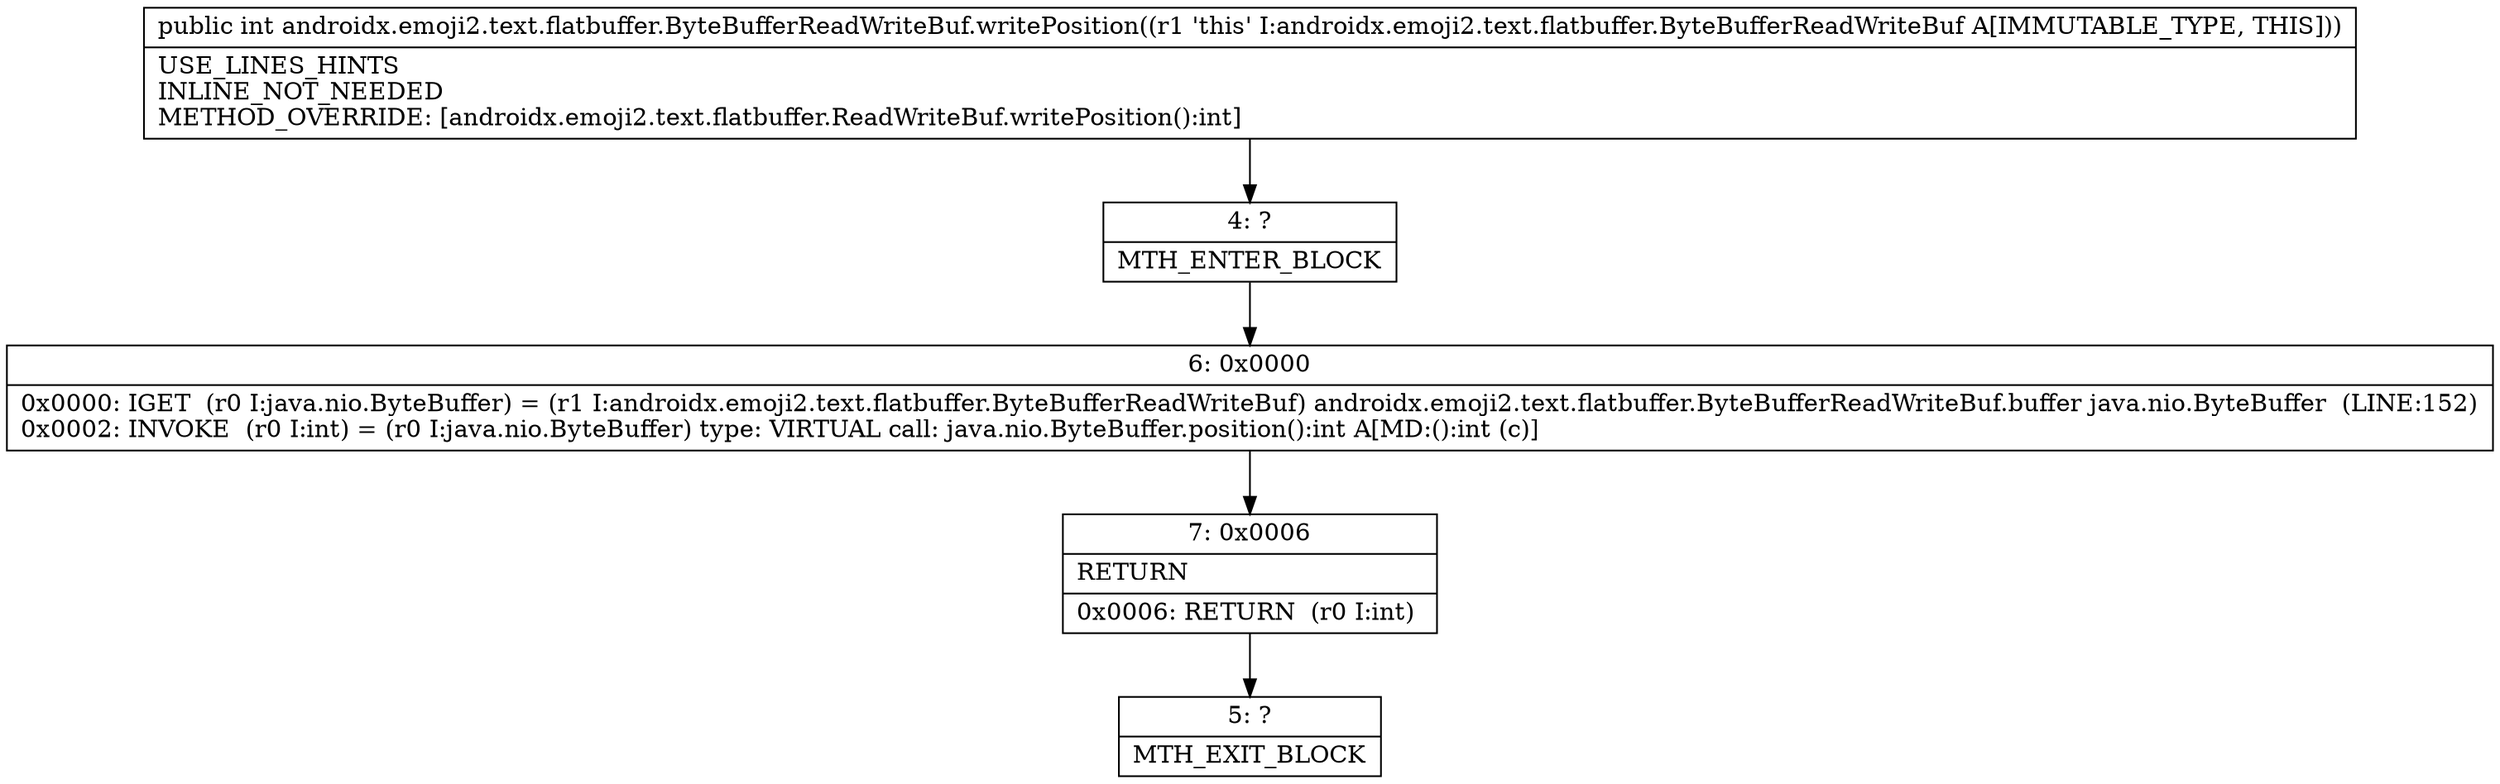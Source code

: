digraph "CFG forandroidx.emoji2.text.flatbuffer.ByteBufferReadWriteBuf.writePosition()I" {
Node_4 [shape=record,label="{4\:\ ?|MTH_ENTER_BLOCK\l}"];
Node_6 [shape=record,label="{6\:\ 0x0000|0x0000: IGET  (r0 I:java.nio.ByteBuffer) = (r1 I:androidx.emoji2.text.flatbuffer.ByteBufferReadWriteBuf) androidx.emoji2.text.flatbuffer.ByteBufferReadWriteBuf.buffer java.nio.ByteBuffer  (LINE:152)\l0x0002: INVOKE  (r0 I:int) = (r0 I:java.nio.ByteBuffer) type: VIRTUAL call: java.nio.ByteBuffer.position():int A[MD:():int (c)]\l}"];
Node_7 [shape=record,label="{7\:\ 0x0006|RETURN\l|0x0006: RETURN  (r0 I:int) \l}"];
Node_5 [shape=record,label="{5\:\ ?|MTH_EXIT_BLOCK\l}"];
MethodNode[shape=record,label="{public int androidx.emoji2.text.flatbuffer.ByteBufferReadWriteBuf.writePosition((r1 'this' I:androidx.emoji2.text.flatbuffer.ByteBufferReadWriteBuf A[IMMUTABLE_TYPE, THIS]))  | USE_LINES_HINTS\lINLINE_NOT_NEEDED\lMETHOD_OVERRIDE: [androidx.emoji2.text.flatbuffer.ReadWriteBuf.writePosition():int]\l}"];
MethodNode -> Node_4;Node_4 -> Node_6;
Node_6 -> Node_7;
Node_7 -> Node_5;
}

